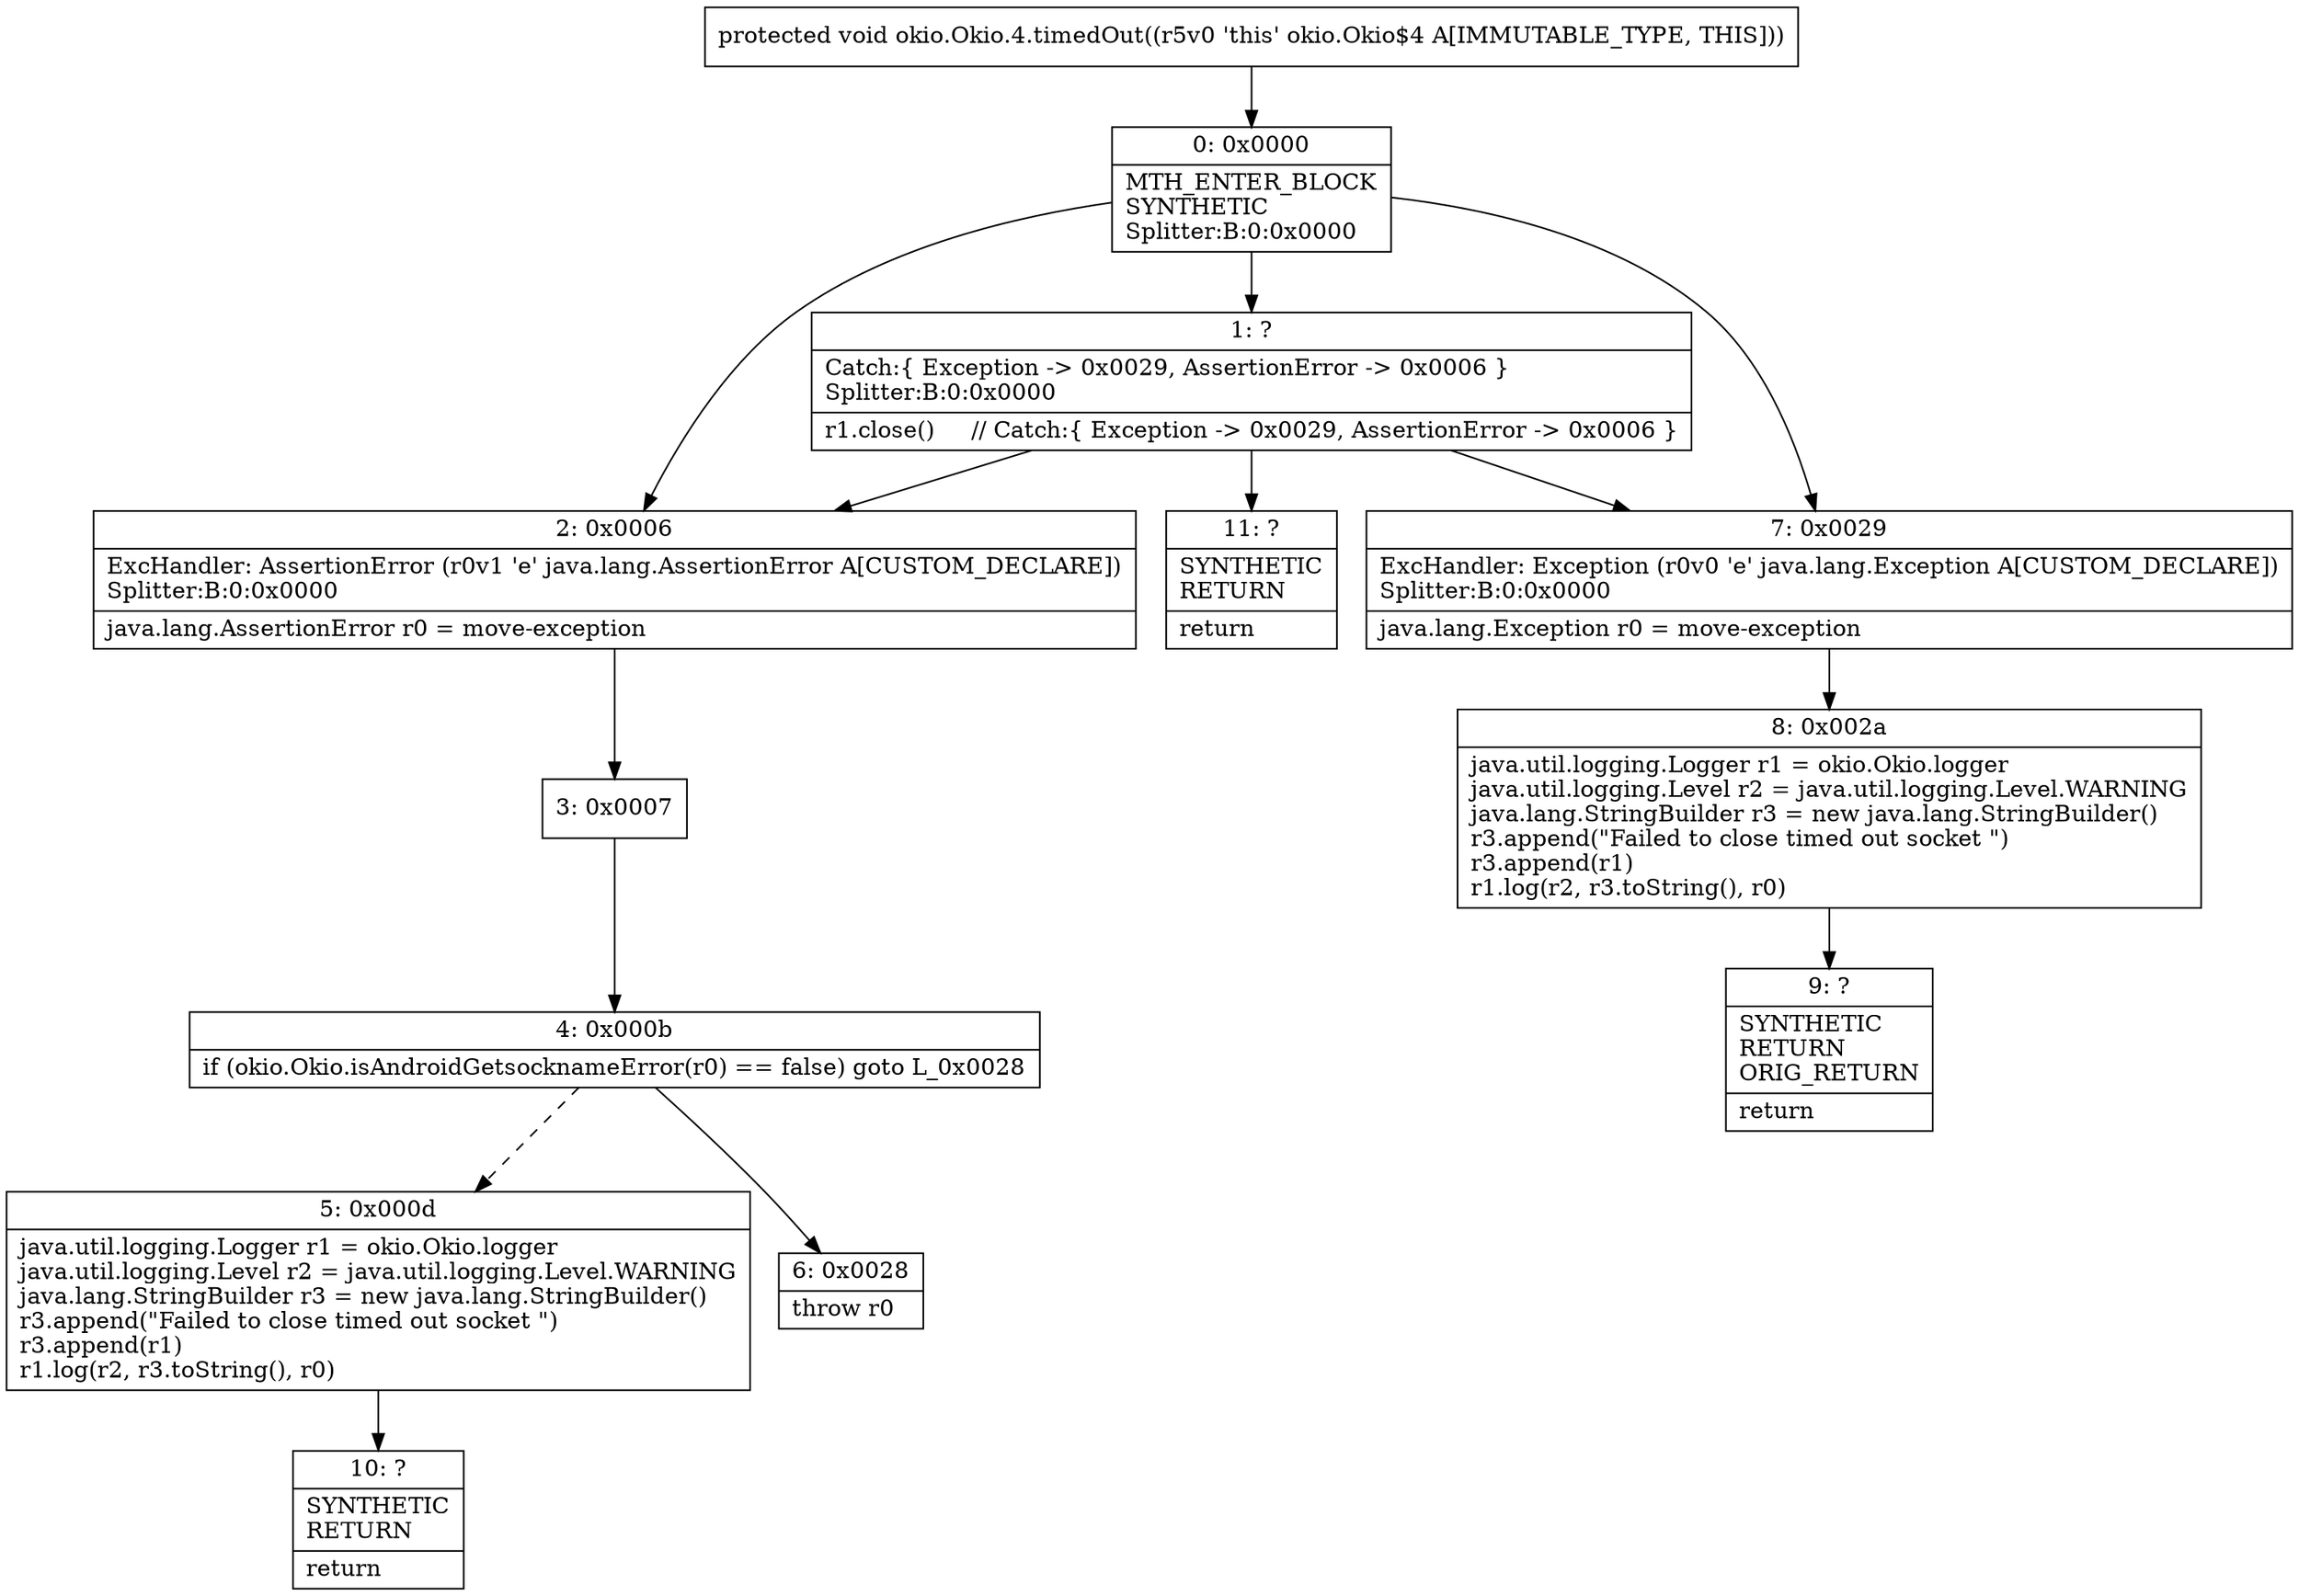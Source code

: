 digraph "CFG forokio.Okio.4.timedOut()V" {
Node_0 [shape=record,label="{0\:\ 0x0000|MTH_ENTER_BLOCK\lSYNTHETIC\lSplitter:B:0:0x0000\l}"];
Node_1 [shape=record,label="{1\:\ ?|Catch:\{ Exception \-\> 0x0029, AssertionError \-\> 0x0006 \}\lSplitter:B:0:0x0000\l|r1.close()     \/\/ Catch:\{ Exception \-\> 0x0029, AssertionError \-\> 0x0006 \}\l}"];
Node_2 [shape=record,label="{2\:\ 0x0006|ExcHandler: AssertionError (r0v1 'e' java.lang.AssertionError A[CUSTOM_DECLARE])\lSplitter:B:0:0x0000\l|java.lang.AssertionError r0 = move\-exception\l}"];
Node_3 [shape=record,label="{3\:\ 0x0007}"];
Node_4 [shape=record,label="{4\:\ 0x000b|if (okio.Okio.isAndroidGetsocknameError(r0) == false) goto L_0x0028\l}"];
Node_5 [shape=record,label="{5\:\ 0x000d|java.util.logging.Logger r1 = okio.Okio.logger\ljava.util.logging.Level r2 = java.util.logging.Level.WARNING\ljava.lang.StringBuilder r3 = new java.lang.StringBuilder()\lr3.append(\"Failed to close timed out socket \")\lr3.append(r1)\lr1.log(r2, r3.toString(), r0)\l}"];
Node_6 [shape=record,label="{6\:\ 0x0028|throw r0\l}"];
Node_7 [shape=record,label="{7\:\ 0x0029|ExcHandler: Exception (r0v0 'e' java.lang.Exception A[CUSTOM_DECLARE])\lSplitter:B:0:0x0000\l|java.lang.Exception r0 = move\-exception\l}"];
Node_8 [shape=record,label="{8\:\ 0x002a|java.util.logging.Logger r1 = okio.Okio.logger\ljava.util.logging.Level r2 = java.util.logging.Level.WARNING\ljava.lang.StringBuilder r3 = new java.lang.StringBuilder()\lr3.append(\"Failed to close timed out socket \")\lr3.append(r1)\lr1.log(r2, r3.toString(), r0)\l}"];
Node_9 [shape=record,label="{9\:\ ?|SYNTHETIC\lRETURN\lORIG_RETURN\l|return\l}"];
Node_10 [shape=record,label="{10\:\ ?|SYNTHETIC\lRETURN\l|return\l}"];
Node_11 [shape=record,label="{11\:\ ?|SYNTHETIC\lRETURN\l|return\l}"];
MethodNode[shape=record,label="{protected void okio.Okio.4.timedOut((r5v0 'this' okio.Okio$4 A[IMMUTABLE_TYPE, THIS])) }"];
MethodNode -> Node_0;
Node_0 -> Node_1;
Node_0 -> Node_7;
Node_0 -> Node_2;
Node_1 -> Node_7;
Node_1 -> Node_2;
Node_1 -> Node_11;
Node_2 -> Node_3;
Node_3 -> Node_4;
Node_4 -> Node_5[style=dashed];
Node_4 -> Node_6;
Node_5 -> Node_10;
Node_7 -> Node_8;
Node_8 -> Node_9;
}

